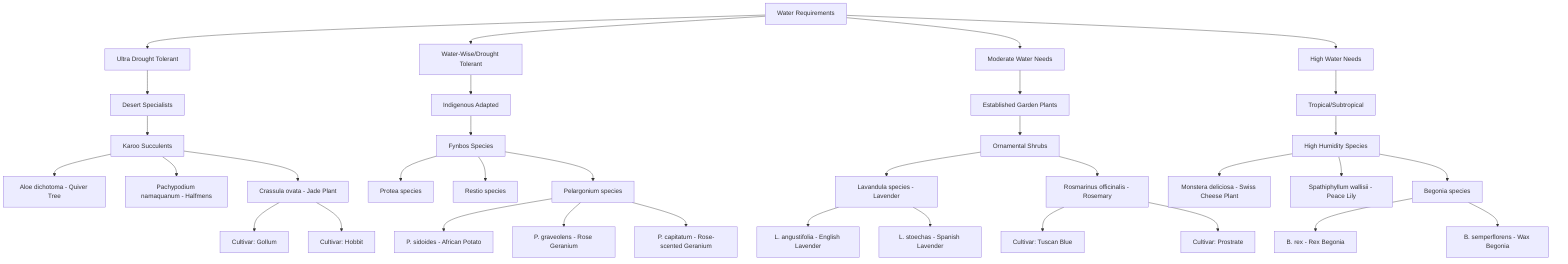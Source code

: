 %% WATER REQUIREMENTS TREE
graph TD
    WR[Water Requirements] --> WR1[Ultra Drought Tolerant]
    WR --> WR2[Water-Wise/Drought Tolerant]
    WR --> WR3[Moderate Water Needs]
    WR --> WR4[High Water Needs]
    
    WR1 --> WR1a[Desert Specialists]
    WR1a --> WR1a1[Karoo Succulents]
    WR1a1 --> WR1a1a[Aloe dichotoma - Quiver Tree]
    WR1a1 --> WR1a1b[Pachypodium namaquanum - Halfmens]
    WR1a1 --> WR1a1c[Crassula ovata - Jade Plant]
    WR1a1c --> WR1a1c1[Cultivar: Gollum]
    WR1a1c --> WR1a1c2[Cultivar: Hobbit]
    
    WR2 --> WR2a[Indigenous Adapted]
    WR2a --> WR2a1[Fynbos Species]
    WR2a1 --> WR2a1a[Protea species]
    WR2a1 --> WR2a1b[Restio species]
    WR2a1 --> WR2a1c[Pelargonium species]
    WR2a1c --> WR2a1c1[P. sidoides - African Potato]
    WR2a1c --> WR2a1c2[P. graveolens - Rose Geranium]
    WR2a1c --> WR2a1c3[P. capitatum - Rose-scented Geranium]
    
    WR3 --> WR3a[Established Garden Plants]
    WR3a --> WR3a1[Ornamental Shrubs]
    WR3a1 --> WR3a1a[Lavandula species - Lavender]
    WR3a1a --> WR3a1a1[L. angustifolia - English Lavender]
    WR3a1a --> WR3a1a2[L. stoechas - Spanish Lavender]
    WR3a1 --> WR3a1b[Rosmarinus officinalis - Rosemary]
    WR3a1b --> WR3a1b1[Cultivar: Tuscan Blue]
    WR3a1b --> WR3a1b2[Cultivar: Prostrate]
    
    WR4 --> WR4a[Tropical/Subtropical]
    WR4a --> WR4a1[High Humidity Species]
    WR4a1 --> WR4a1a[Monstera deliciosa - Swiss Cheese Plant]
    WR4a1 --> WR4a1b[Spathiphyllum wallisii - Peace Lily]
    WR4a1 --> WR4a1c[Begonia species]
    WR4a1c --> WR4a1c1[B. rex - Rex Begonia]
    WR4a1c --> WR4a1c2[B. semperflorens - Wax Begonia]